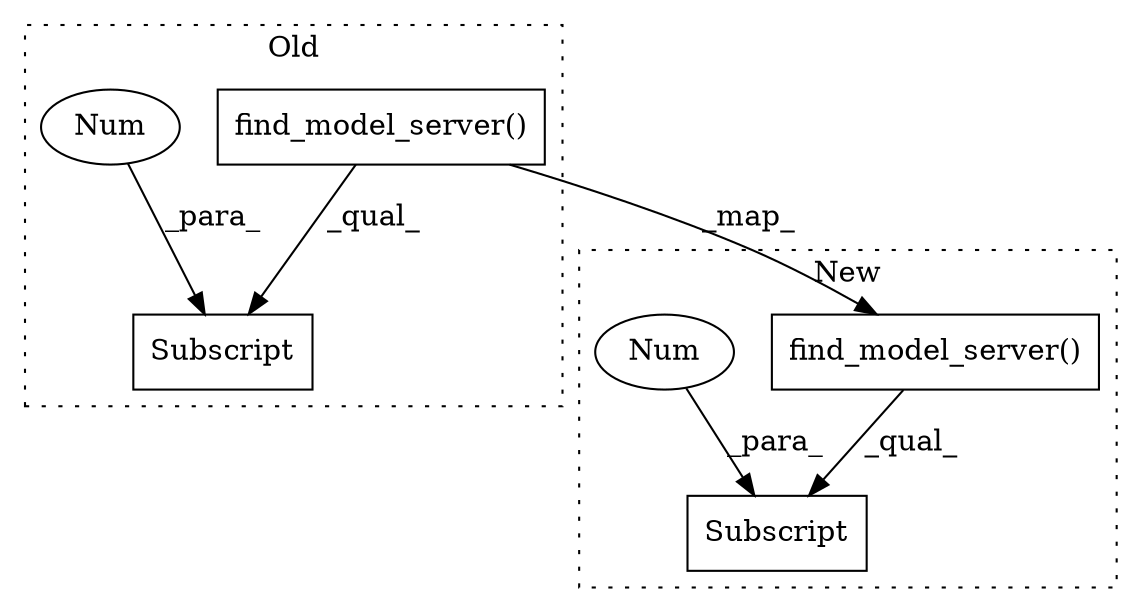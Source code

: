 digraph G {
subgraph cluster0 {
1 [label="find_model_server()" a="75" s="4440" l="84" shape="box"];
5 [label="Subscript" a="63" s="4440,0" l="87,0" shape="box"];
6 [label="Num" a="76" s="4525" l="1" shape="ellipse"];
label = "Old";
style="dotted";
}
subgraph cluster1 {
2 [label="find_model_server()" a="75" s="4457" l="89" shape="box"];
3 [label="Subscript" a="63" s="4624,0" l="16,0" shape="box"];
4 [label="Num" a="76" s="4638" l="1" shape="ellipse"];
label = "New";
style="dotted";
}
1 -> 2 [label="_map_"];
1 -> 5 [label="_qual_"];
2 -> 3 [label="_qual_"];
4 -> 3 [label="_para_"];
6 -> 5 [label="_para_"];
}